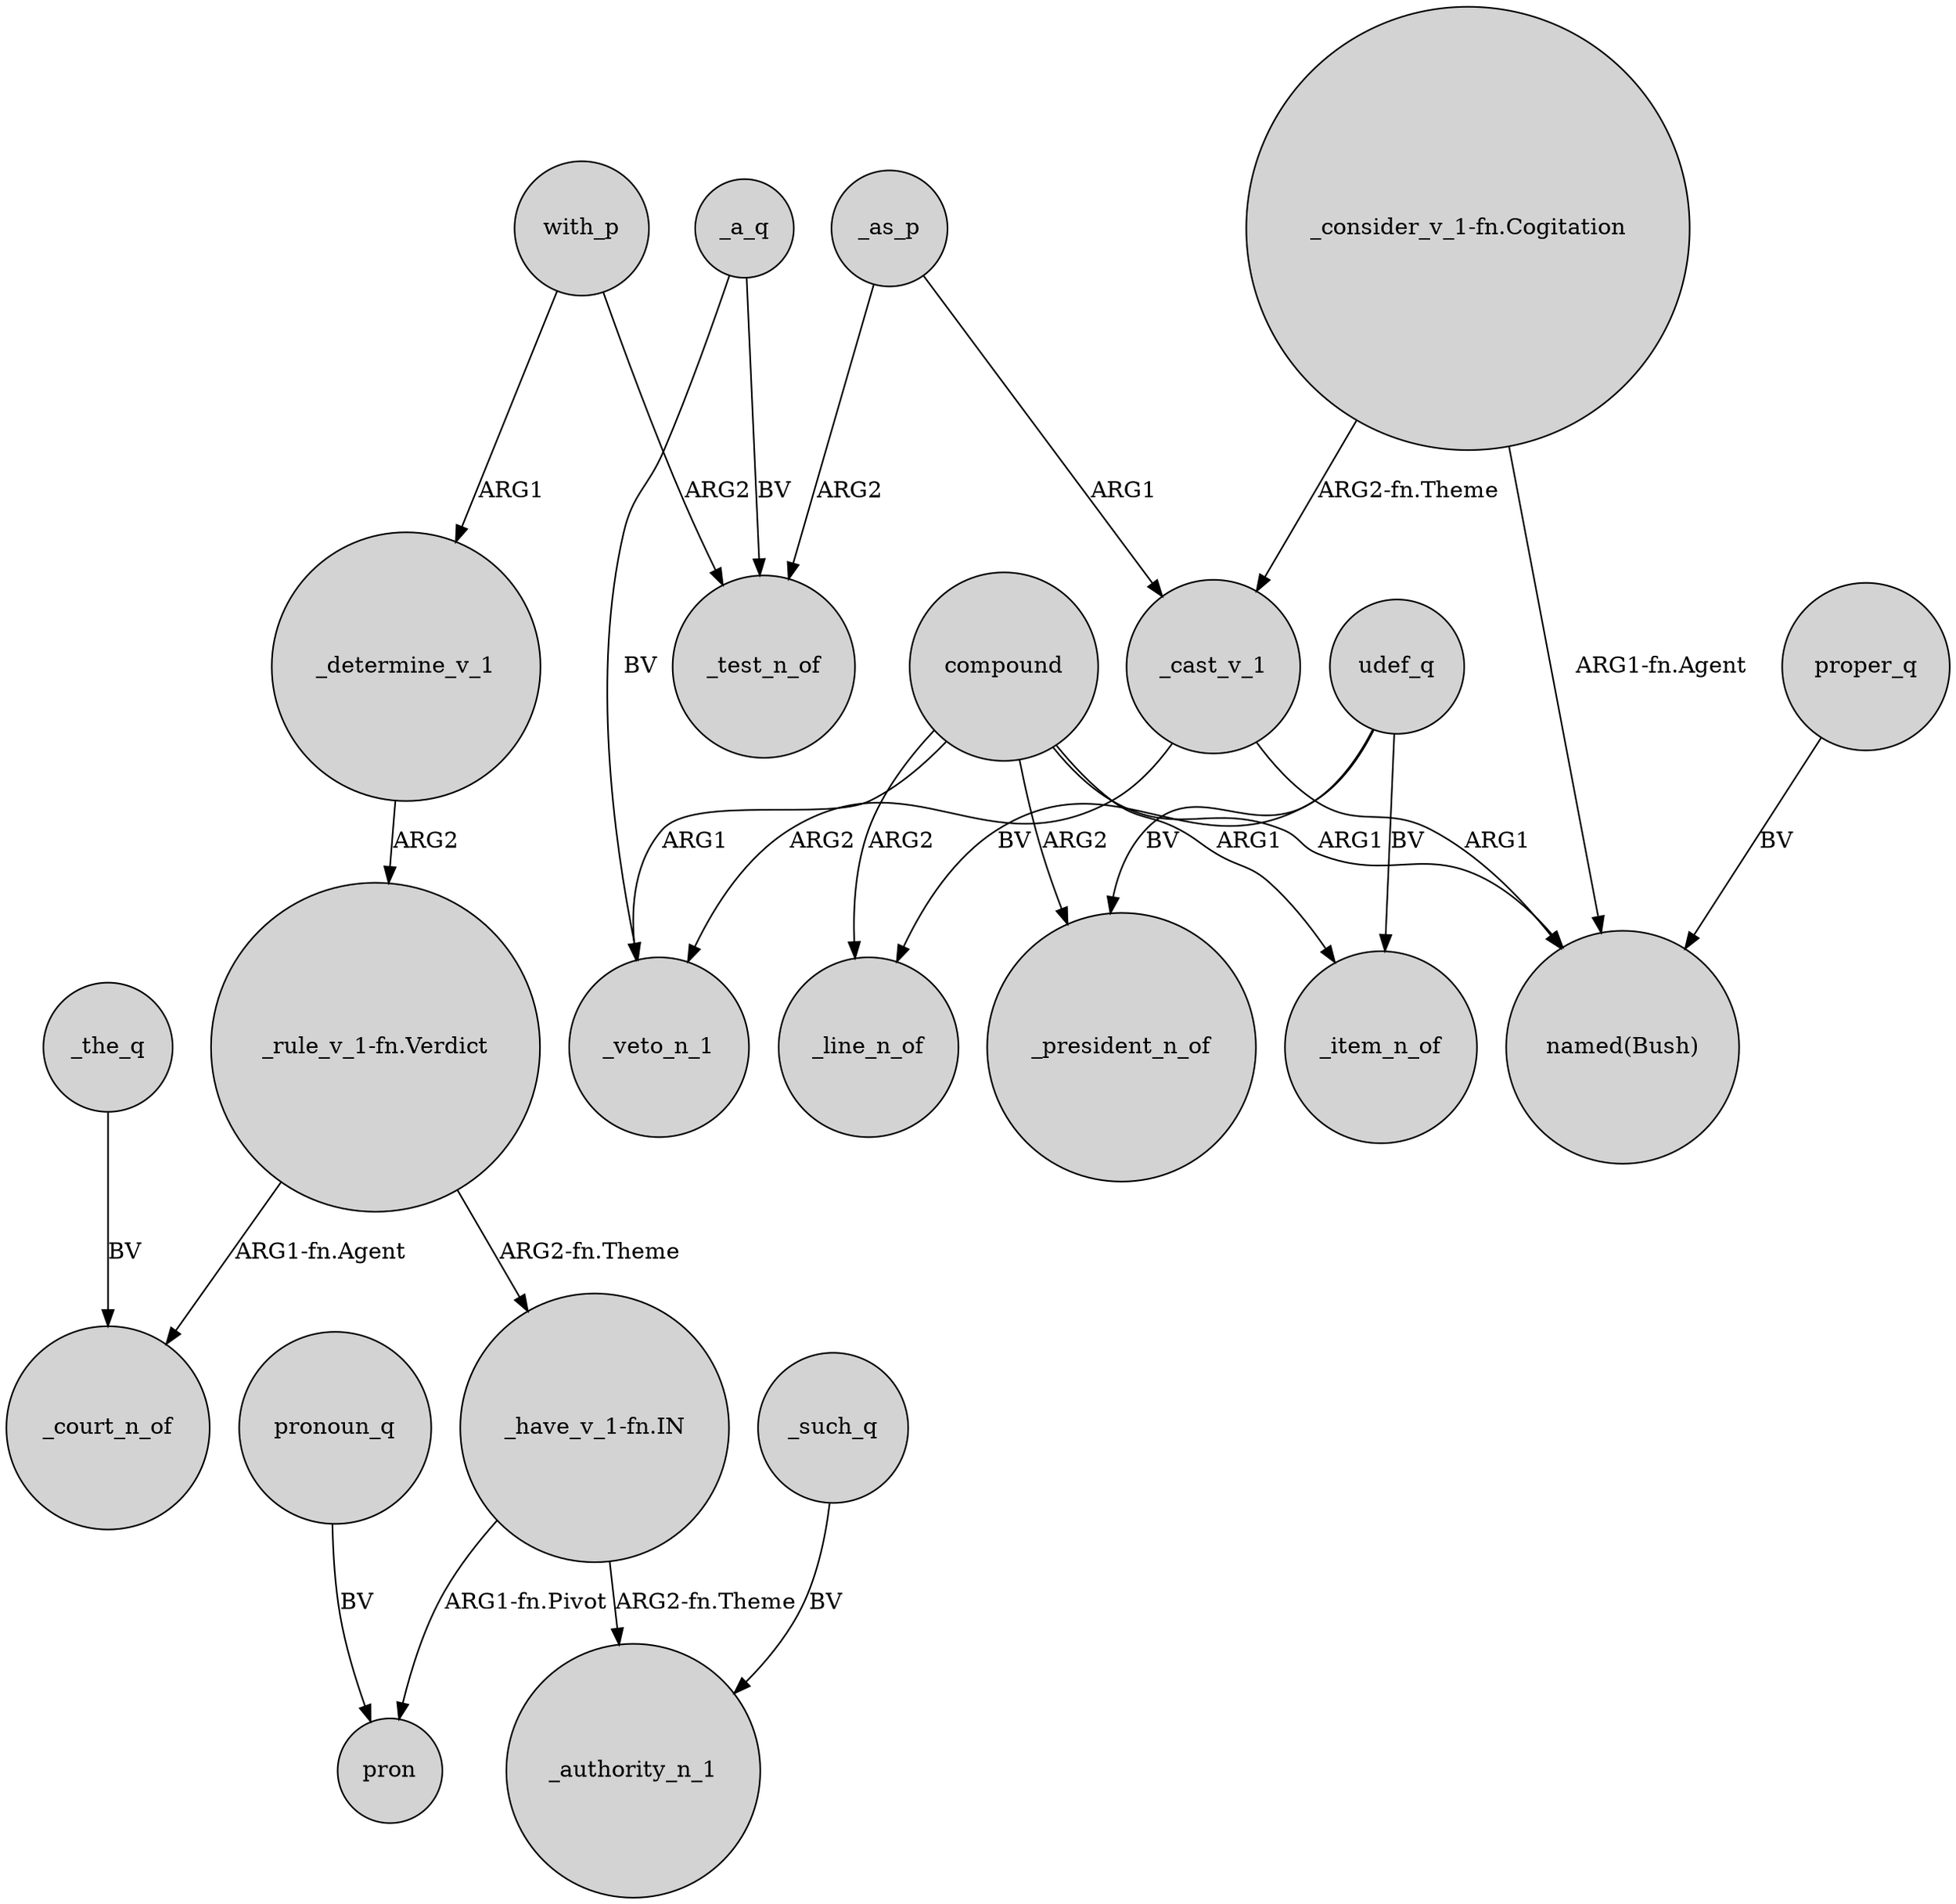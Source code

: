 digraph {
	node [shape=circle style=filled]
	_as_p -> _test_n_of [label=ARG2]
	compound -> _line_n_of [label=ARG2]
	with_p -> _test_n_of [label=ARG2]
	compound -> _president_n_of [label=ARG2]
	_cast_v_1 -> "named(Bush)" [label=ARG1]
	_the_q -> _court_n_of [label=BV]
	_a_q -> _test_n_of [label=BV]
	"_rule_v_1-fn.Verdict" -> _court_n_of [label="ARG1-fn.Agent"]
	with_p -> _determine_v_1 [label=ARG1]
	"_have_v_1-fn.IN" -> pron [label="ARG1-fn.Pivot"]
	"_have_v_1-fn.IN" -> _authority_n_1 [label="ARG2-fn.Theme"]
	"_consider_v_1-fn.Cogitation" -> "named(Bush)" [label="ARG1-fn.Agent"]
	_determine_v_1 -> "_rule_v_1-fn.Verdict" [label=ARG2]
	pronoun_q -> pron [label=BV]
	compound -> _item_n_of [label=ARG1]
	udef_q -> _item_n_of [label=BV]
	udef_q -> _president_n_of [label=BV]
	udef_q -> _line_n_of [label=BV]
	_cast_v_1 -> _veto_n_1 [label=ARG2]
	"_consider_v_1-fn.Cogitation" -> _cast_v_1 [label="ARG2-fn.Theme"]
	"_rule_v_1-fn.Verdict" -> "_have_v_1-fn.IN" [label="ARG2-fn.Theme"]
	_such_q -> _authority_n_1 [label=BV]
	proper_q -> "named(Bush)" [label=BV]
	_a_q -> _veto_n_1 [label=BV]
	_as_p -> _cast_v_1 [label=ARG1]
	compound -> _veto_n_1 [label=ARG1]
	compound -> "named(Bush)" [label=ARG1]
}
